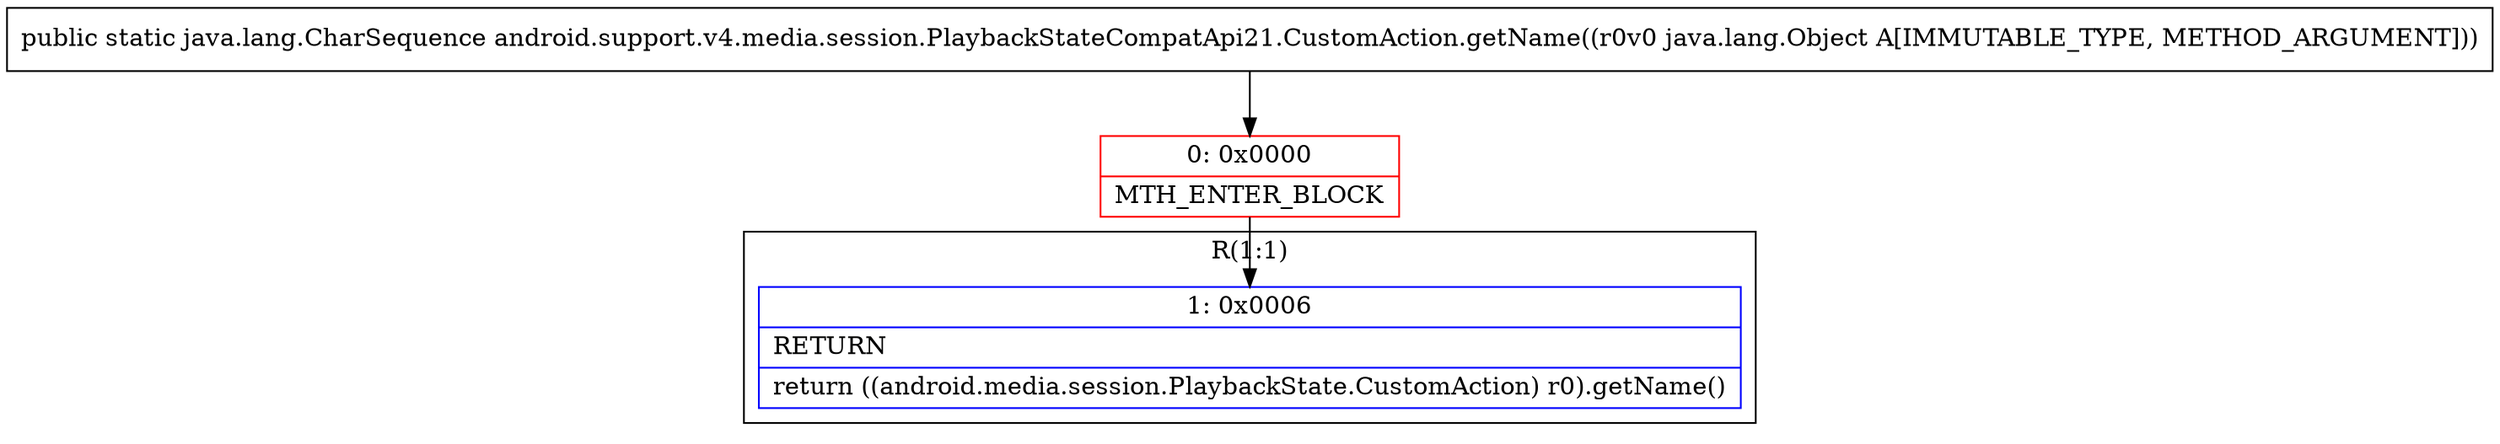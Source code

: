 digraph "CFG forandroid.support.v4.media.session.PlaybackStateCompatApi21.CustomAction.getName(Ljava\/lang\/Object;)Ljava\/lang\/CharSequence;" {
subgraph cluster_Region_2072753594 {
label = "R(1:1)";
node [shape=record,color=blue];
Node_1 [shape=record,label="{1\:\ 0x0006|RETURN\l|return ((android.media.session.PlaybackState.CustomAction) r0).getName()\l}"];
}
Node_0 [shape=record,color=red,label="{0\:\ 0x0000|MTH_ENTER_BLOCK\l}"];
MethodNode[shape=record,label="{public static java.lang.CharSequence android.support.v4.media.session.PlaybackStateCompatApi21.CustomAction.getName((r0v0 java.lang.Object A[IMMUTABLE_TYPE, METHOD_ARGUMENT])) }"];
MethodNode -> Node_0;
Node_0 -> Node_1;
}

